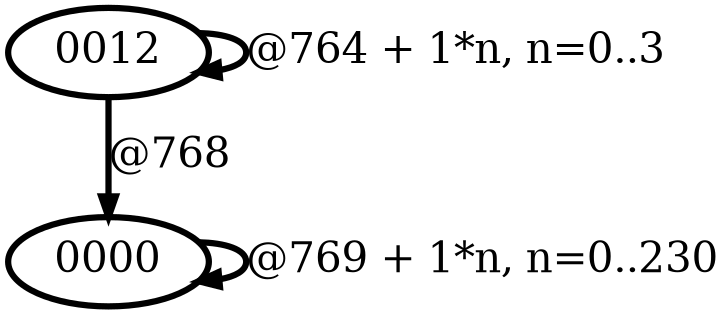 digraph G {
        node [style=rounded, penwidth=3, fontsize=20, shape=oval];
        "0012" -> "0012" [label="@764 + 1*n, n=0..3", color=black,arrowsize=1,style=bold,penwidth=3,fontsize=20];
"0012" -> "0000" [label="@768", color=black,arrowsize=1,style=bold,penwidth=3,fontsize=20];
"0000" -> "0000" [label="@769 + 1*n, n=0..230", color=black,arrowsize=1,style=bold,penwidth=3,fontsize=20];
}
